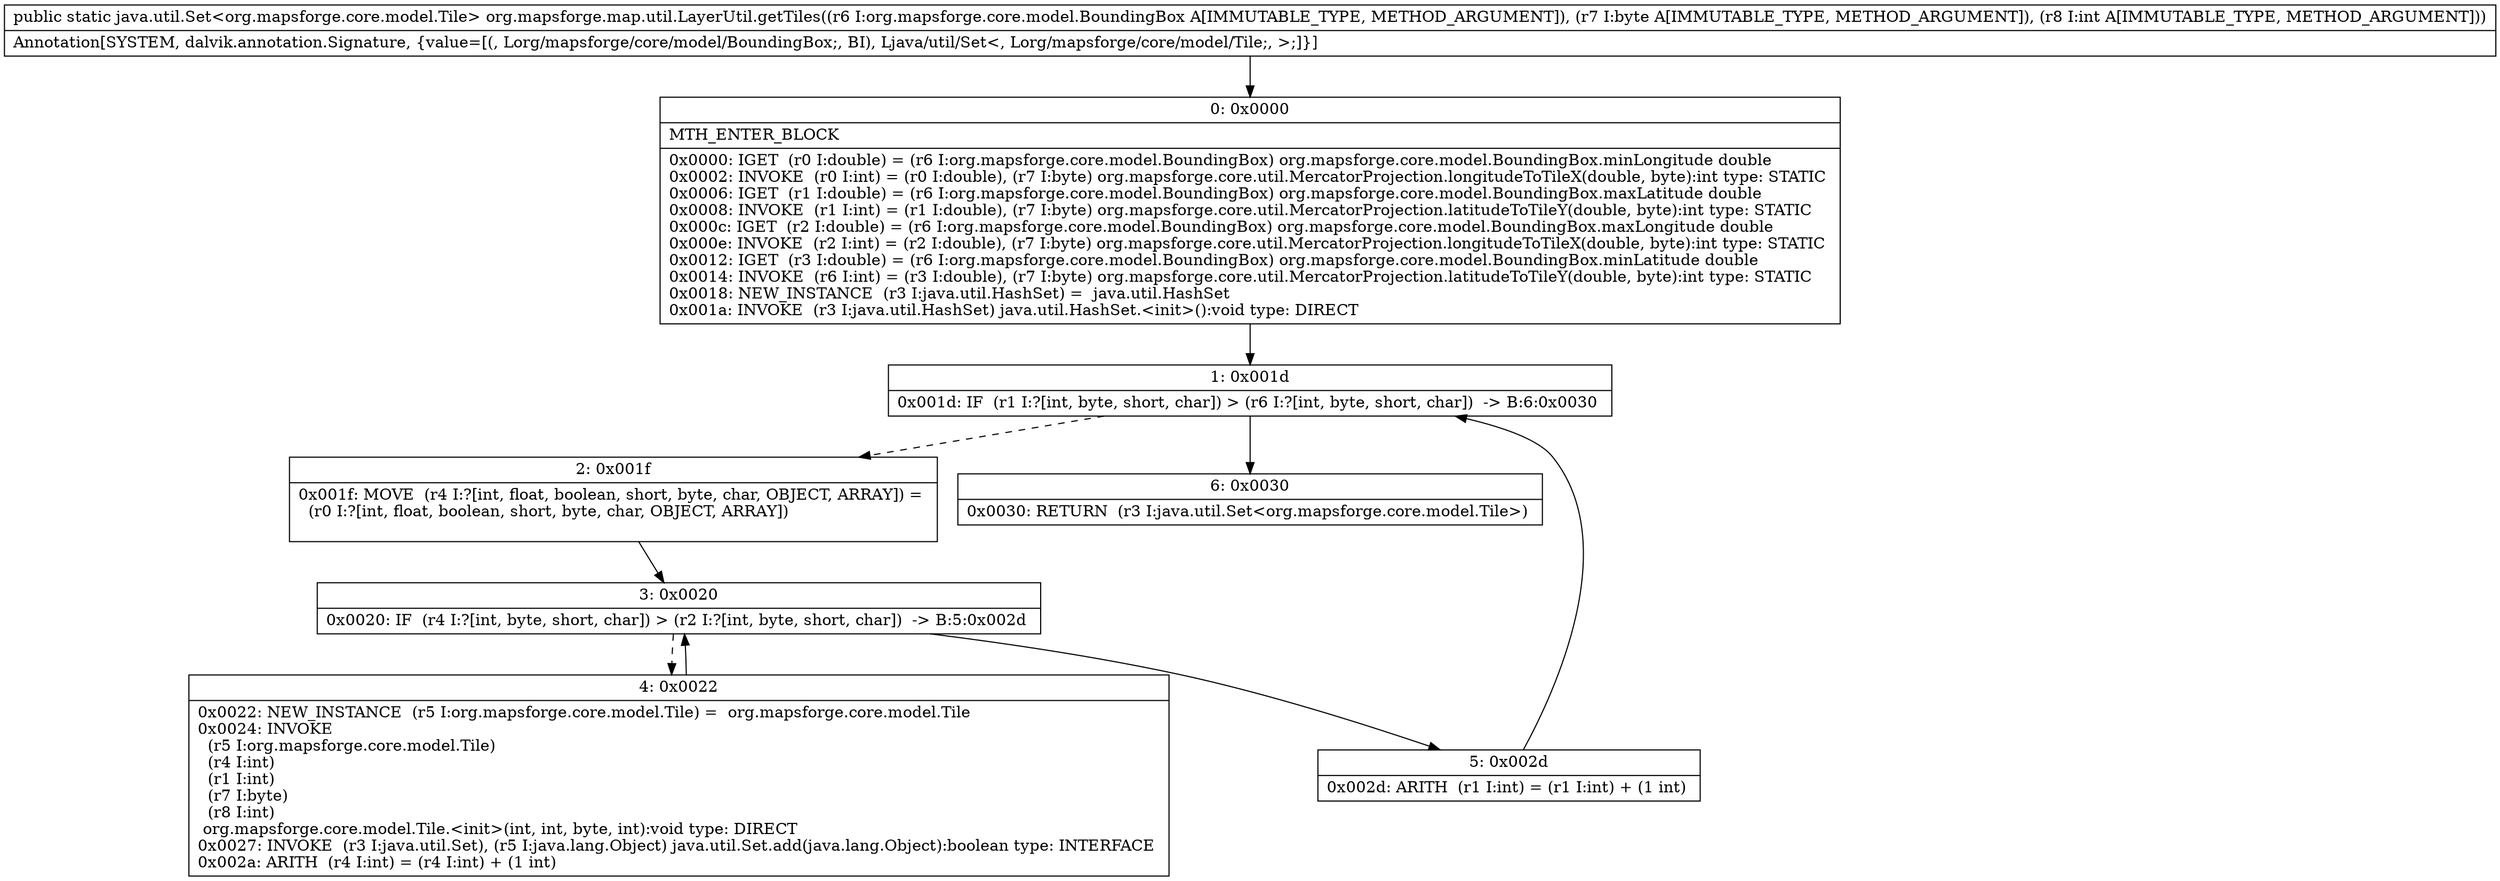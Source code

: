 digraph "CFG fororg.mapsforge.map.util.LayerUtil.getTiles(Lorg\/mapsforge\/core\/model\/BoundingBox;BI)Ljava\/util\/Set;" {
Node_0 [shape=record,label="{0\:\ 0x0000|MTH_ENTER_BLOCK\l|0x0000: IGET  (r0 I:double) = (r6 I:org.mapsforge.core.model.BoundingBox) org.mapsforge.core.model.BoundingBox.minLongitude double \l0x0002: INVOKE  (r0 I:int) = (r0 I:double), (r7 I:byte) org.mapsforge.core.util.MercatorProjection.longitudeToTileX(double, byte):int type: STATIC \l0x0006: IGET  (r1 I:double) = (r6 I:org.mapsforge.core.model.BoundingBox) org.mapsforge.core.model.BoundingBox.maxLatitude double \l0x0008: INVOKE  (r1 I:int) = (r1 I:double), (r7 I:byte) org.mapsforge.core.util.MercatorProjection.latitudeToTileY(double, byte):int type: STATIC \l0x000c: IGET  (r2 I:double) = (r6 I:org.mapsforge.core.model.BoundingBox) org.mapsforge.core.model.BoundingBox.maxLongitude double \l0x000e: INVOKE  (r2 I:int) = (r2 I:double), (r7 I:byte) org.mapsforge.core.util.MercatorProjection.longitudeToTileX(double, byte):int type: STATIC \l0x0012: IGET  (r3 I:double) = (r6 I:org.mapsforge.core.model.BoundingBox) org.mapsforge.core.model.BoundingBox.minLatitude double \l0x0014: INVOKE  (r6 I:int) = (r3 I:double), (r7 I:byte) org.mapsforge.core.util.MercatorProjection.latitudeToTileY(double, byte):int type: STATIC \l0x0018: NEW_INSTANCE  (r3 I:java.util.HashSet) =  java.util.HashSet \l0x001a: INVOKE  (r3 I:java.util.HashSet) java.util.HashSet.\<init\>():void type: DIRECT \l}"];
Node_1 [shape=record,label="{1\:\ 0x001d|0x001d: IF  (r1 I:?[int, byte, short, char]) \> (r6 I:?[int, byte, short, char])  \-\> B:6:0x0030 \l}"];
Node_2 [shape=record,label="{2\:\ 0x001f|0x001f: MOVE  (r4 I:?[int, float, boolean, short, byte, char, OBJECT, ARRAY]) = \l  (r0 I:?[int, float, boolean, short, byte, char, OBJECT, ARRAY])\l \l}"];
Node_3 [shape=record,label="{3\:\ 0x0020|0x0020: IF  (r4 I:?[int, byte, short, char]) \> (r2 I:?[int, byte, short, char])  \-\> B:5:0x002d \l}"];
Node_4 [shape=record,label="{4\:\ 0x0022|0x0022: NEW_INSTANCE  (r5 I:org.mapsforge.core.model.Tile) =  org.mapsforge.core.model.Tile \l0x0024: INVOKE  \l  (r5 I:org.mapsforge.core.model.Tile)\l  (r4 I:int)\l  (r1 I:int)\l  (r7 I:byte)\l  (r8 I:int)\l org.mapsforge.core.model.Tile.\<init\>(int, int, byte, int):void type: DIRECT \l0x0027: INVOKE  (r3 I:java.util.Set), (r5 I:java.lang.Object) java.util.Set.add(java.lang.Object):boolean type: INTERFACE \l0x002a: ARITH  (r4 I:int) = (r4 I:int) + (1 int) \l}"];
Node_5 [shape=record,label="{5\:\ 0x002d|0x002d: ARITH  (r1 I:int) = (r1 I:int) + (1 int) \l}"];
Node_6 [shape=record,label="{6\:\ 0x0030|0x0030: RETURN  (r3 I:java.util.Set\<org.mapsforge.core.model.Tile\>) \l}"];
MethodNode[shape=record,label="{public static java.util.Set\<org.mapsforge.core.model.Tile\> org.mapsforge.map.util.LayerUtil.getTiles((r6 I:org.mapsforge.core.model.BoundingBox A[IMMUTABLE_TYPE, METHOD_ARGUMENT]), (r7 I:byte A[IMMUTABLE_TYPE, METHOD_ARGUMENT]), (r8 I:int A[IMMUTABLE_TYPE, METHOD_ARGUMENT]))  | Annotation[SYSTEM, dalvik.annotation.Signature, \{value=[(, Lorg\/mapsforge\/core\/model\/BoundingBox;, BI), Ljava\/util\/Set\<, Lorg\/mapsforge\/core\/model\/Tile;, \>;]\}]\l}"];
MethodNode -> Node_0;
Node_0 -> Node_1;
Node_1 -> Node_2[style=dashed];
Node_1 -> Node_6;
Node_2 -> Node_3;
Node_3 -> Node_4[style=dashed];
Node_3 -> Node_5;
Node_4 -> Node_3;
Node_5 -> Node_1;
}

